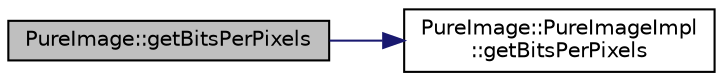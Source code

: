 digraph "PureImage::getBitsPerPixels"
{
 // LATEX_PDF_SIZE
  edge [fontname="Helvetica",fontsize="10",labelfontname="Helvetica",labelfontsize="10"];
  node [fontname="Helvetica",fontsize="10",shape=record];
  rankdir="LR";
  Node1 [label="PureImage::getBitsPerPixels",height=0.2,width=0.4,color="black", fillcolor="grey75", style="filled", fontcolor="black",tooltip="Gets the bit depth of the image."];
  Node1 -> Node2 [color="midnightblue",fontsize="10",style="solid",fontname="Helvetica"];
  Node2 [label="PureImage::PureImageImpl\l::getBitsPerPixels",height=0.2,width=0.4,color="black", fillcolor="white", style="filled",URL="$class_pure_image_1_1_pure_image_impl.html#a6ddf7584899f042d05b4b28e5fcf28c4",tooltip=" "];
}
